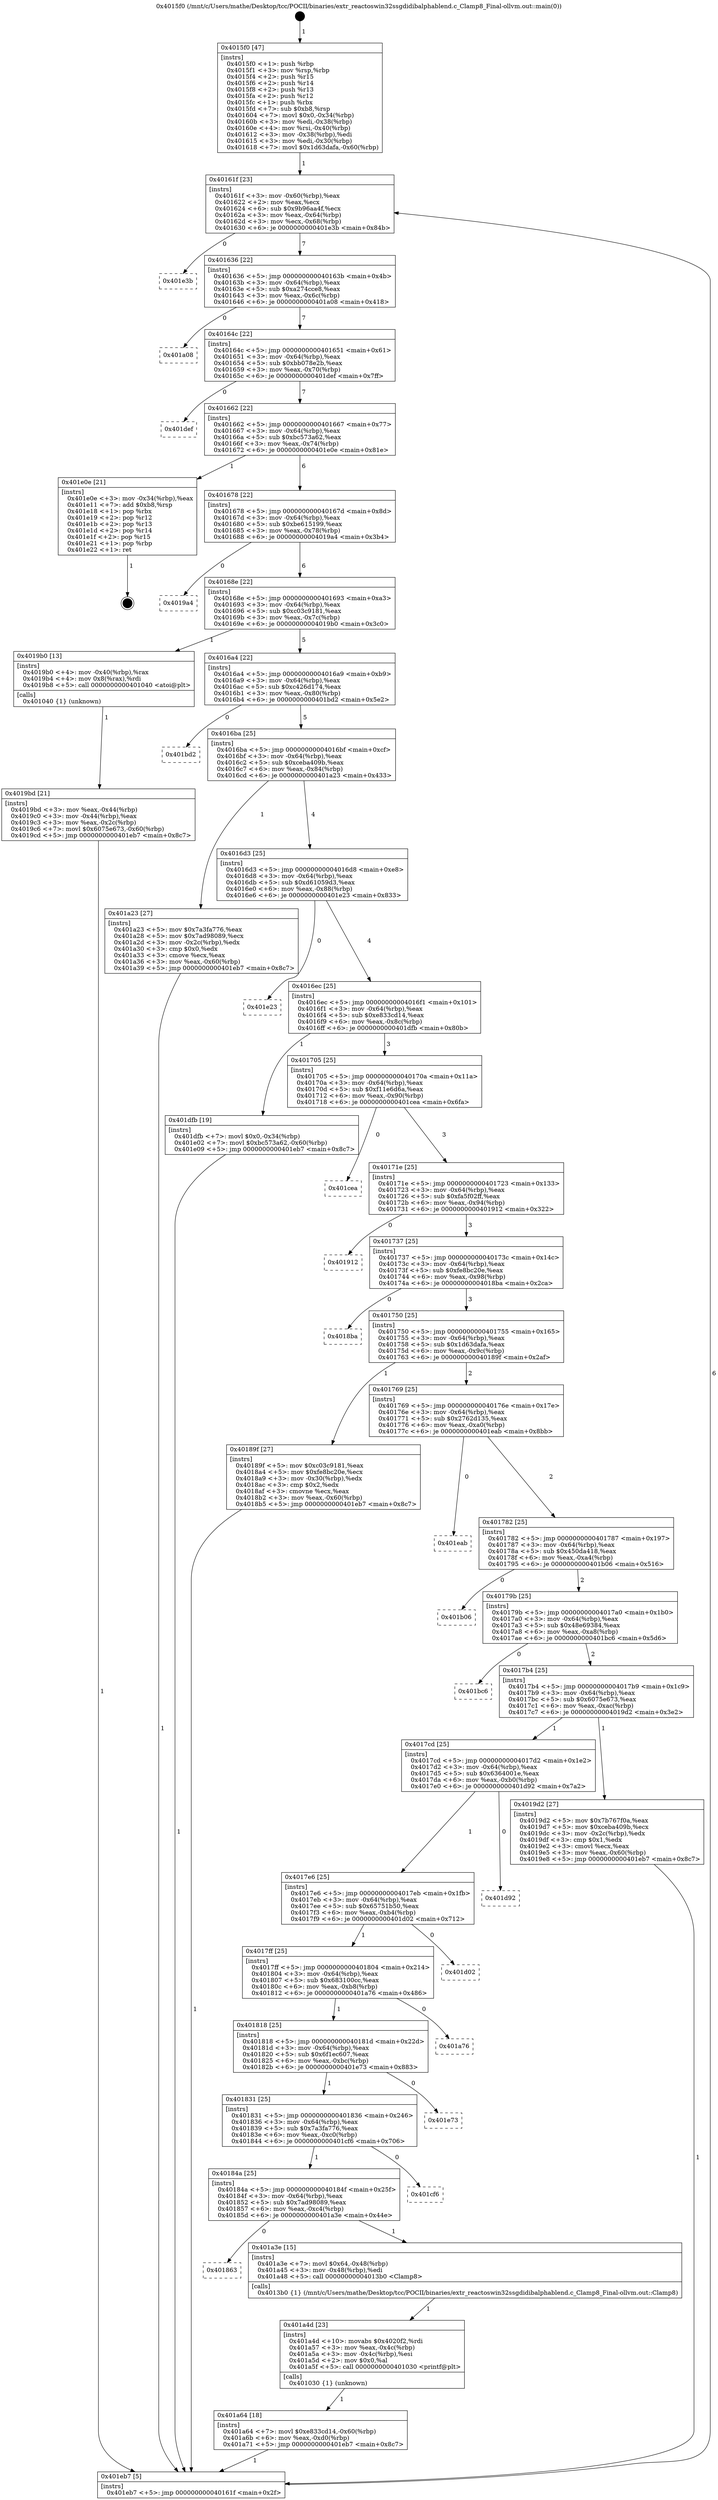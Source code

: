 digraph "0x4015f0" {
  label = "0x4015f0 (/mnt/c/Users/mathe/Desktop/tcc/POCII/binaries/extr_reactoswin32ssgdidibalphablend.c_Clamp8_Final-ollvm.out::main(0))"
  labelloc = "t"
  node[shape=record]

  Entry [label="",width=0.3,height=0.3,shape=circle,fillcolor=black,style=filled]
  "0x40161f" [label="{
     0x40161f [23]\l
     | [instrs]\l
     &nbsp;&nbsp;0x40161f \<+3\>: mov -0x60(%rbp),%eax\l
     &nbsp;&nbsp;0x401622 \<+2\>: mov %eax,%ecx\l
     &nbsp;&nbsp;0x401624 \<+6\>: sub $0x9b96aa4f,%ecx\l
     &nbsp;&nbsp;0x40162a \<+3\>: mov %eax,-0x64(%rbp)\l
     &nbsp;&nbsp;0x40162d \<+3\>: mov %ecx,-0x68(%rbp)\l
     &nbsp;&nbsp;0x401630 \<+6\>: je 0000000000401e3b \<main+0x84b\>\l
  }"]
  "0x401e3b" [label="{
     0x401e3b\l
  }", style=dashed]
  "0x401636" [label="{
     0x401636 [22]\l
     | [instrs]\l
     &nbsp;&nbsp;0x401636 \<+5\>: jmp 000000000040163b \<main+0x4b\>\l
     &nbsp;&nbsp;0x40163b \<+3\>: mov -0x64(%rbp),%eax\l
     &nbsp;&nbsp;0x40163e \<+5\>: sub $0xa274cce8,%eax\l
     &nbsp;&nbsp;0x401643 \<+3\>: mov %eax,-0x6c(%rbp)\l
     &nbsp;&nbsp;0x401646 \<+6\>: je 0000000000401a08 \<main+0x418\>\l
  }"]
  Exit [label="",width=0.3,height=0.3,shape=circle,fillcolor=black,style=filled,peripheries=2]
  "0x401a08" [label="{
     0x401a08\l
  }", style=dashed]
  "0x40164c" [label="{
     0x40164c [22]\l
     | [instrs]\l
     &nbsp;&nbsp;0x40164c \<+5\>: jmp 0000000000401651 \<main+0x61\>\l
     &nbsp;&nbsp;0x401651 \<+3\>: mov -0x64(%rbp),%eax\l
     &nbsp;&nbsp;0x401654 \<+5\>: sub $0xbb078e2b,%eax\l
     &nbsp;&nbsp;0x401659 \<+3\>: mov %eax,-0x70(%rbp)\l
     &nbsp;&nbsp;0x40165c \<+6\>: je 0000000000401def \<main+0x7ff\>\l
  }"]
  "0x401a64" [label="{
     0x401a64 [18]\l
     | [instrs]\l
     &nbsp;&nbsp;0x401a64 \<+7\>: movl $0xe833cd14,-0x60(%rbp)\l
     &nbsp;&nbsp;0x401a6b \<+6\>: mov %eax,-0xd0(%rbp)\l
     &nbsp;&nbsp;0x401a71 \<+5\>: jmp 0000000000401eb7 \<main+0x8c7\>\l
  }"]
  "0x401def" [label="{
     0x401def\l
  }", style=dashed]
  "0x401662" [label="{
     0x401662 [22]\l
     | [instrs]\l
     &nbsp;&nbsp;0x401662 \<+5\>: jmp 0000000000401667 \<main+0x77\>\l
     &nbsp;&nbsp;0x401667 \<+3\>: mov -0x64(%rbp),%eax\l
     &nbsp;&nbsp;0x40166a \<+5\>: sub $0xbc573a62,%eax\l
     &nbsp;&nbsp;0x40166f \<+3\>: mov %eax,-0x74(%rbp)\l
     &nbsp;&nbsp;0x401672 \<+6\>: je 0000000000401e0e \<main+0x81e\>\l
  }"]
  "0x401a4d" [label="{
     0x401a4d [23]\l
     | [instrs]\l
     &nbsp;&nbsp;0x401a4d \<+10\>: movabs $0x4020f2,%rdi\l
     &nbsp;&nbsp;0x401a57 \<+3\>: mov %eax,-0x4c(%rbp)\l
     &nbsp;&nbsp;0x401a5a \<+3\>: mov -0x4c(%rbp),%esi\l
     &nbsp;&nbsp;0x401a5d \<+2\>: mov $0x0,%al\l
     &nbsp;&nbsp;0x401a5f \<+5\>: call 0000000000401030 \<printf@plt\>\l
     | [calls]\l
     &nbsp;&nbsp;0x401030 \{1\} (unknown)\l
  }"]
  "0x401e0e" [label="{
     0x401e0e [21]\l
     | [instrs]\l
     &nbsp;&nbsp;0x401e0e \<+3\>: mov -0x34(%rbp),%eax\l
     &nbsp;&nbsp;0x401e11 \<+7\>: add $0xb8,%rsp\l
     &nbsp;&nbsp;0x401e18 \<+1\>: pop %rbx\l
     &nbsp;&nbsp;0x401e19 \<+2\>: pop %r12\l
     &nbsp;&nbsp;0x401e1b \<+2\>: pop %r13\l
     &nbsp;&nbsp;0x401e1d \<+2\>: pop %r14\l
     &nbsp;&nbsp;0x401e1f \<+2\>: pop %r15\l
     &nbsp;&nbsp;0x401e21 \<+1\>: pop %rbp\l
     &nbsp;&nbsp;0x401e22 \<+1\>: ret\l
  }"]
  "0x401678" [label="{
     0x401678 [22]\l
     | [instrs]\l
     &nbsp;&nbsp;0x401678 \<+5\>: jmp 000000000040167d \<main+0x8d\>\l
     &nbsp;&nbsp;0x40167d \<+3\>: mov -0x64(%rbp),%eax\l
     &nbsp;&nbsp;0x401680 \<+5\>: sub $0xbe615199,%eax\l
     &nbsp;&nbsp;0x401685 \<+3\>: mov %eax,-0x78(%rbp)\l
     &nbsp;&nbsp;0x401688 \<+6\>: je 00000000004019a4 \<main+0x3b4\>\l
  }"]
  "0x401863" [label="{
     0x401863\l
  }", style=dashed]
  "0x4019a4" [label="{
     0x4019a4\l
  }", style=dashed]
  "0x40168e" [label="{
     0x40168e [22]\l
     | [instrs]\l
     &nbsp;&nbsp;0x40168e \<+5\>: jmp 0000000000401693 \<main+0xa3\>\l
     &nbsp;&nbsp;0x401693 \<+3\>: mov -0x64(%rbp),%eax\l
     &nbsp;&nbsp;0x401696 \<+5\>: sub $0xc03c9181,%eax\l
     &nbsp;&nbsp;0x40169b \<+3\>: mov %eax,-0x7c(%rbp)\l
     &nbsp;&nbsp;0x40169e \<+6\>: je 00000000004019b0 \<main+0x3c0\>\l
  }"]
  "0x401a3e" [label="{
     0x401a3e [15]\l
     | [instrs]\l
     &nbsp;&nbsp;0x401a3e \<+7\>: movl $0x64,-0x48(%rbp)\l
     &nbsp;&nbsp;0x401a45 \<+3\>: mov -0x48(%rbp),%edi\l
     &nbsp;&nbsp;0x401a48 \<+5\>: call 00000000004013b0 \<Clamp8\>\l
     | [calls]\l
     &nbsp;&nbsp;0x4013b0 \{1\} (/mnt/c/Users/mathe/Desktop/tcc/POCII/binaries/extr_reactoswin32ssgdidibalphablend.c_Clamp8_Final-ollvm.out::Clamp8)\l
  }"]
  "0x4019b0" [label="{
     0x4019b0 [13]\l
     | [instrs]\l
     &nbsp;&nbsp;0x4019b0 \<+4\>: mov -0x40(%rbp),%rax\l
     &nbsp;&nbsp;0x4019b4 \<+4\>: mov 0x8(%rax),%rdi\l
     &nbsp;&nbsp;0x4019b8 \<+5\>: call 0000000000401040 \<atoi@plt\>\l
     | [calls]\l
     &nbsp;&nbsp;0x401040 \{1\} (unknown)\l
  }"]
  "0x4016a4" [label="{
     0x4016a4 [22]\l
     | [instrs]\l
     &nbsp;&nbsp;0x4016a4 \<+5\>: jmp 00000000004016a9 \<main+0xb9\>\l
     &nbsp;&nbsp;0x4016a9 \<+3\>: mov -0x64(%rbp),%eax\l
     &nbsp;&nbsp;0x4016ac \<+5\>: sub $0xc426d174,%eax\l
     &nbsp;&nbsp;0x4016b1 \<+3\>: mov %eax,-0x80(%rbp)\l
     &nbsp;&nbsp;0x4016b4 \<+6\>: je 0000000000401bd2 \<main+0x5e2\>\l
  }"]
  "0x40184a" [label="{
     0x40184a [25]\l
     | [instrs]\l
     &nbsp;&nbsp;0x40184a \<+5\>: jmp 000000000040184f \<main+0x25f\>\l
     &nbsp;&nbsp;0x40184f \<+3\>: mov -0x64(%rbp),%eax\l
     &nbsp;&nbsp;0x401852 \<+5\>: sub $0x7ad98089,%eax\l
     &nbsp;&nbsp;0x401857 \<+6\>: mov %eax,-0xc4(%rbp)\l
     &nbsp;&nbsp;0x40185d \<+6\>: je 0000000000401a3e \<main+0x44e\>\l
  }"]
  "0x401bd2" [label="{
     0x401bd2\l
  }", style=dashed]
  "0x4016ba" [label="{
     0x4016ba [25]\l
     | [instrs]\l
     &nbsp;&nbsp;0x4016ba \<+5\>: jmp 00000000004016bf \<main+0xcf\>\l
     &nbsp;&nbsp;0x4016bf \<+3\>: mov -0x64(%rbp),%eax\l
     &nbsp;&nbsp;0x4016c2 \<+5\>: sub $0xceba409b,%eax\l
     &nbsp;&nbsp;0x4016c7 \<+6\>: mov %eax,-0x84(%rbp)\l
     &nbsp;&nbsp;0x4016cd \<+6\>: je 0000000000401a23 \<main+0x433\>\l
  }"]
  "0x401cf6" [label="{
     0x401cf6\l
  }", style=dashed]
  "0x401a23" [label="{
     0x401a23 [27]\l
     | [instrs]\l
     &nbsp;&nbsp;0x401a23 \<+5\>: mov $0x7a3fa776,%eax\l
     &nbsp;&nbsp;0x401a28 \<+5\>: mov $0x7ad98089,%ecx\l
     &nbsp;&nbsp;0x401a2d \<+3\>: mov -0x2c(%rbp),%edx\l
     &nbsp;&nbsp;0x401a30 \<+3\>: cmp $0x0,%edx\l
     &nbsp;&nbsp;0x401a33 \<+3\>: cmove %ecx,%eax\l
     &nbsp;&nbsp;0x401a36 \<+3\>: mov %eax,-0x60(%rbp)\l
     &nbsp;&nbsp;0x401a39 \<+5\>: jmp 0000000000401eb7 \<main+0x8c7\>\l
  }"]
  "0x4016d3" [label="{
     0x4016d3 [25]\l
     | [instrs]\l
     &nbsp;&nbsp;0x4016d3 \<+5\>: jmp 00000000004016d8 \<main+0xe8\>\l
     &nbsp;&nbsp;0x4016d8 \<+3\>: mov -0x64(%rbp),%eax\l
     &nbsp;&nbsp;0x4016db \<+5\>: sub $0xd61059d3,%eax\l
     &nbsp;&nbsp;0x4016e0 \<+6\>: mov %eax,-0x88(%rbp)\l
     &nbsp;&nbsp;0x4016e6 \<+6\>: je 0000000000401e23 \<main+0x833\>\l
  }"]
  "0x401831" [label="{
     0x401831 [25]\l
     | [instrs]\l
     &nbsp;&nbsp;0x401831 \<+5\>: jmp 0000000000401836 \<main+0x246\>\l
     &nbsp;&nbsp;0x401836 \<+3\>: mov -0x64(%rbp),%eax\l
     &nbsp;&nbsp;0x401839 \<+5\>: sub $0x7a3fa776,%eax\l
     &nbsp;&nbsp;0x40183e \<+6\>: mov %eax,-0xc0(%rbp)\l
     &nbsp;&nbsp;0x401844 \<+6\>: je 0000000000401cf6 \<main+0x706\>\l
  }"]
  "0x401e23" [label="{
     0x401e23\l
  }", style=dashed]
  "0x4016ec" [label="{
     0x4016ec [25]\l
     | [instrs]\l
     &nbsp;&nbsp;0x4016ec \<+5\>: jmp 00000000004016f1 \<main+0x101\>\l
     &nbsp;&nbsp;0x4016f1 \<+3\>: mov -0x64(%rbp),%eax\l
     &nbsp;&nbsp;0x4016f4 \<+5\>: sub $0xe833cd14,%eax\l
     &nbsp;&nbsp;0x4016f9 \<+6\>: mov %eax,-0x8c(%rbp)\l
     &nbsp;&nbsp;0x4016ff \<+6\>: je 0000000000401dfb \<main+0x80b\>\l
  }"]
  "0x401e73" [label="{
     0x401e73\l
  }", style=dashed]
  "0x401dfb" [label="{
     0x401dfb [19]\l
     | [instrs]\l
     &nbsp;&nbsp;0x401dfb \<+7\>: movl $0x0,-0x34(%rbp)\l
     &nbsp;&nbsp;0x401e02 \<+7\>: movl $0xbc573a62,-0x60(%rbp)\l
     &nbsp;&nbsp;0x401e09 \<+5\>: jmp 0000000000401eb7 \<main+0x8c7\>\l
  }"]
  "0x401705" [label="{
     0x401705 [25]\l
     | [instrs]\l
     &nbsp;&nbsp;0x401705 \<+5\>: jmp 000000000040170a \<main+0x11a\>\l
     &nbsp;&nbsp;0x40170a \<+3\>: mov -0x64(%rbp),%eax\l
     &nbsp;&nbsp;0x40170d \<+5\>: sub $0xf11e6d6a,%eax\l
     &nbsp;&nbsp;0x401712 \<+6\>: mov %eax,-0x90(%rbp)\l
     &nbsp;&nbsp;0x401718 \<+6\>: je 0000000000401cea \<main+0x6fa\>\l
  }"]
  "0x401818" [label="{
     0x401818 [25]\l
     | [instrs]\l
     &nbsp;&nbsp;0x401818 \<+5\>: jmp 000000000040181d \<main+0x22d\>\l
     &nbsp;&nbsp;0x40181d \<+3\>: mov -0x64(%rbp),%eax\l
     &nbsp;&nbsp;0x401820 \<+5\>: sub $0x6f1ec607,%eax\l
     &nbsp;&nbsp;0x401825 \<+6\>: mov %eax,-0xbc(%rbp)\l
     &nbsp;&nbsp;0x40182b \<+6\>: je 0000000000401e73 \<main+0x883\>\l
  }"]
  "0x401cea" [label="{
     0x401cea\l
  }", style=dashed]
  "0x40171e" [label="{
     0x40171e [25]\l
     | [instrs]\l
     &nbsp;&nbsp;0x40171e \<+5\>: jmp 0000000000401723 \<main+0x133\>\l
     &nbsp;&nbsp;0x401723 \<+3\>: mov -0x64(%rbp),%eax\l
     &nbsp;&nbsp;0x401726 \<+5\>: sub $0xfa5f02ff,%eax\l
     &nbsp;&nbsp;0x40172b \<+6\>: mov %eax,-0x94(%rbp)\l
     &nbsp;&nbsp;0x401731 \<+6\>: je 0000000000401912 \<main+0x322\>\l
  }"]
  "0x401a76" [label="{
     0x401a76\l
  }", style=dashed]
  "0x401912" [label="{
     0x401912\l
  }", style=dashed]
  "0x401737" [label="{
     0x401737 [25]\l
     | [instrs]\l
     &nbsp;&nbsp;0x401737 \<+5\>: jmp 000000000040173c \<main+0x14c\>\l
     &nbsp;&nbsp;0x40173c \<+3\>: mov -0x64(%rbp),%eax\l
     &nbsp;&nbsp;0x40173f \<+5\>: sub $0xfe8bc20e,%eax\l
     &nbsp;&nbsp;0x401744 \<+6\>: mov %eax,-0x98(%rbp)\l
     &nbsp;&nbsp;0x40174a \<+6\>: je 00000000004018ba \<main+0x2ca\>\l
  }"]
  "0x4017ff" [label="{
     0x4017ff [25]\l
     | [instrs]\l
     &nbsp;&nbsp;0x4017ff \<+5\>: jmp 0000000000401804 \<main+0x214\>\l
     &nbsp;&nbsp;0x401804 \<+3\>: mov -0x64(%rbp),%eax\l
     &nbsp;&nbsp;0x401807 \<+5\>: sub $0x683100cc,%eax\l
     &nbsp;&nbsp;0x40180c \<+6\>: mov %eax,-0xb8(%rbp)\l
     &nbsp;&nbsp;0x401812 \<+6\>: je 0000000000401a76 \<main+0x486\>\l
  }"]
  "0x4018ba" [label="{
     0x4018ba\l
  }", style=dashed]
  "0x401750" [label="{
     0x401750 [25]\l
     | [instrs]\l
     &nbsp;&nbsp;0x401750 \<+5\>: jmp 0000000000401755 \<main+0x165\>\l
     &nbsp;&nbsp;0x401755 \<+3\>: mov -0x64(%rbp),%eax\l
     &nbsp;&nbsp;0x401758 \<+5\>: sub $0x1d63dafa,%eax\l
     &nbsp;&nbsp;0x40175d \<+6\>: mov %eax,-0x9c(%rbp)\l
     &nbsp;&nbsp;0x401763 \<+6\>: je 000000000040189f \<main+0x2af\>\l
  }"]
  "0x401d02" [label="{
     0x401d02\l
  }", style=dashed]
  "0x40189f" [label="{
     0x40189f [27]\l
     | [instrs]\l
     &nbsp;&nbsp;0x40189f \<+5\>: mov $0xc03c9181,%eax\l
     &nbsp;&nbsp;0x4018a4 \<+5\>: mov $0xfe8bc20e,%ecx\l
     &nbsp;&nbsp;0x4018a9 \<+3\>: mov -0x30(%rbp),%edx\l
     &nbsp;&nbsp;0x4018ac \<+3\>: cmp $0x2,%edx\l
     &nbsp;&nbsp;0x4018af \<+3\>: cmovne %ecx,%eax\l
     &nbsp;&nbsp;0x4018b2 \<+3\>: mov %eax,-0x60(%rbp)\l
     &nbsp;&nbsp;0x4018b5 \<+5\>: jmp 0000000000401eb7 \<main+0x8c7\>\l
  }"]
  "0x401769" [label="{
     0x401769 [25]\l
     | [instrs]\l
     &nbsp;&nbsp;0x401769 \<+5\>: jmp 000000000040176e \<main+0x17e\>\l
     &nbsp;&nbsp;0x40176e \<+3\>: mov -0x64(%rbp),%eax\l
     &nbsp;&nbsp;0x401771 \<+5\>: sub $0x2762d135,%eax\l
     &nbsp;&nbsp;0x401776 \<+6\>: mov %eax,-0xa0(%rbp)\l
     &nbsp;&nbsp;0x40177c \<+6\>: je 0000000000401eab \<main+0x8bb\>\l
  }"]
  "0x401eb7" [label="{
     0x401eb7 [5]\l
     | [instrs]\l
     &nbsp;&nbsp;0x401eb7 \<+5\>: jmp 000000000040161f \<main+0x2f\>\l
  }"]
  "0x4015f0" [label="{
     0x4015f0 [47]\l
     | [instrs]\l
     &nbsp;&nbsp;0x4015f0 \<+1\>: push %rbp\l
     &nbsp;&nbsp;0x4015f1 \<+3\>: mov %rsp,%rbp\l
     &nbsp;&nbsp;0x4015f4 \<+2\>: push %r15\l
     &nbsp;&nbsp;0x4015f6 \<+2\>: push %r14\l
     &nbsp;&nbsp;0x4015f8 \<+2\>: push %r13\l
     &nbsp;&nbsp;0x4015fa \<+2\>: push %r12\l
     &nbsp;&nbsp;0x4015fc \<+1\>: push %rbx\l
     &nbsp;&nbsp;0x4015fd \<+7\>: sub $0xb8,%rsp\l
     &nbsp;&nbsp;0x401604 \<+7\>: movl $0x0,-0x34(%rbp)\l
     &nbsp;&nbsp;0x40160b \<+3\>: mov %edi,-0x38(%rbp)\l
     &nbsp;&nbsp;0x40160e \<+4\>: mov %rsi,-0x40(%rbp)\l
     &nbsp;&nbsp;0x401612 \<+3\>: mov -0x38(%rbp),%edi\l
     &nbsp;&nbsp;0x401615 \<+3\>: mov %edi,-0x30(%rbp)\l
     &nbsp;&nbsp;0x401618 \<+7\>: movl $0x1d63dafa,-0x60(%rbp)\l
  }"]
  "0x4019bd" [label="{
     0x4019bd [21]\l
     | [instrs]\l
     &nbsp;&nbsp;0x4019bd \<+3\>: mov %eax,-0x44(%rbp)\l
     &nbsp;&nbsp;0x4019c0 \<+3\>: mov -0x44(%rbp),%eax\l
     &nbsp;&nbsp;0x4019c3 \<+3\>: mov %eax,-0x2c(%rbp)\l
     &nbsp;&nbsp;0x4019c6 \<+7\>: movl $0x6075e673,-0x60(%rbp)\l
     &nbsp;&nbsp;0x4019cd \<+5\>: jmp 0000000000401eb7 \<main+0x8c7\>\l
  }"]
  "0x4017e6" [label="{
     0x4017e6 [25]\l
     | [instrs]\l
     &nbsp;&nbsp;0x4017e6 \<+5\>: jmp 00000000004017eb \<main+0x1fb\>\l
     &nbsp;&nbsp;0x4017eb \<+3\>: mov -0x64(%rbp),%eax\l
     &nbsp;&nbsp;0x4017ee \<+5\>: sub $0x65751b50,%eax\l
     &nbsp;&nbsp;0x4017f3 \<+6\>: mov %eax,-0xb4(%rbp)\l
     &nbsp;&nbsp;0x4017f9 \<+6\>: je 0000000000401d02 \<main+0x712\>\l
  }"]
  "0x401eab" [label="{
     0x401eab\l
  }", style=dashed]
  "0x401782" [label="{
     0x401782 [25]\l
     | [instrs]\l
     &nbsp;&nbsp;0x401782 \<+5\>: jmp 0000000000401787 \<main+0x197\>\l
     &nbsp;&nbsp;0x401787 \<+3\>: mov -0x64(%rbp),%eax\l
     &nbsp;&nbsp;0x40178a \<+5\>: sub $0x450da418,%eax\l
     &nbsp;&nbsp;0x40178f \<+6\>: mov %eax,-0xa4(%rbp)\l
     &nbsp;&nbsp;0x401795 \<+6\>: je 0000000000401b06 \<main+0x516\>\l
  }"]
  "0x401d92" [label="{
     0x401d92\l
  }", style=dashed]
  "0x401b06" [label="{
     0x401b06\l
  }", style=dashed]
  "0x40179b" [label="{
     0x40179b [25]\l
     | [instrs]\l
     &nbsp;&nbsp;0x40179b \<+5\>: jmp 00000000004017a0 \<main+0x1b0\>\l
     &nbsp;&nbsp;0x4017a0 \<+3\>: mov -0x64(%rbp),%eax\l
     &nbsp;&nbsp;0x4017a3 \<+5\>: sub $0x48e69384,%eax\l
     &nbsp;&nbsp;0x4017a8 \<+6\>: mov %eax,-0xa8(%rbp)\l
     &nbsp;&nbsp;0x4017ae \<+6\>: je 0000000000401bc6 \<main+0x5d6\>\l
  }"]
  "0x4017cd" [label="{
     0x4017cd [25]\l
     | [instrs]\l
     &nbsp;&nbsp;0x4017cd \<+5\>: jmp 00000000004017d2 \<main+0x1e2\>\l
     &nbsp;&nbsp;0x4017d2 \<+3\>: mov -0x64(%rbp),%eax\l
     &nbsp;&nbsp;0x4017d5 \<+5\>: sub $0x6364001e,%eax\l
     &nbsp;&nbsp;0x4017da \<+6\>: mov %eax,-0xb0(%rbp)\l
     &nbsp;&nbsp;0x4017e0 \<+6\>: je 0000000000401d92 \<main+0x7a2\>\l
  }"]
  "0x401bc6" [label="{
     0x401bc6\l
  }", style=dashed]
  "0x4017b4" [label="{
     0x4017b4 [25]\l
     | [instrs]\l
     &nbsp;&nbsp;0x4017b4 \<+5\>: jmp 00000000004017b9 \<main+0x1c9\>\l
     &nbsp;&nbsp;0x4017b9 \<+3\>: mov -0x64(%rbp),%eax\l
     &nbsp;&nbsp;0x4017bc \<+5\>: sub $0x6075e673,%eax\l
     &nbsp;&nbsp;0x4017c1 \<+6\>: mov %eax,-0xac(%rbp)\l
     &nbsp;&nbsp;0x4017c7 \<+6\>: je 00000000004019d2 \<main+0x3e2\>\l
  }"]
  "0x4019d2" [label="{
     0x4019d2 [27]\l
     | [instrs]\l
     &nbsp;&nbsp;0x4019d2 \<+5\>: mov $0x7b767f0a,%eax\l
     &nbsp;&nbsp;0x4019d7 \<+5\>: mov $0xceba409b,%ecx\l
     &nbsp;&nbsp;0x4019dc \<+3\>: mov -0x2c(%rbp),%edx\l
     &nbsp;&nbsp;0x4019df \<+3\>: cmp $0x1,%edx\l
     &nbsp;&nbsp;0x4019e2 \<+3\>: cmovl %ecx,%eax\l
     &nbsp;&nbsp;0x4019e5 \<+3\>: mov %eax,-0x60(%rbp)\l
     &nbsp;&nbsp;0x4019e8 \<+5\>: jmp 0000000000401eb7 \<main+0x8c7\>\l
  }"]
  Entry -> "0x4015f0" [label=" 1"]
  "0x40161f" -> "0x401e3b" [label=" 0"]
  "0x40161f" -> "0x401636" [label=" 7"]
  "0x401e0e" -> Exit [label=" 1"]
  "0x401636" -> "0x401a08" [label=" 0"]
  "0x401636" -> "0x40164c" [label=" 7"]
  "0x401dfb" -> "0x401eb7" [label=" 1"]
  "0x40164c" -> "0x401def" [label=" 0"]
  "0x40164c" -> "0x401662" [label=" 7"]
  "0x401a64" -> "0x401eb7" [label=" 1"]
  "0x401662" -> "0x401e0e" [label=" 1"]
  "0x401662" -> "0x401678" [label=" 6"]
  "0x401a4d" -> "0x401a64" [label=" 1"]
  "0x401678" -> "0x4019a4" [label=" 0"]
  "0x401678" -> "0x40168e" [label=" 6"]
  "0x401a3e" -> "0x401a4d" [label=" 1"]
  "0x40168e" -> "0x4019b0" [label=" 1"]
  "0x40168e" -> "0x4016a4" [label=" 5"]
  "0x40184a" -> "0x401863" [label=" 0"]
  "0x4016a4" -> "0x401bd2" [label=" 0"]
  "0x4016a4" -> "0x4016ba" [label=" 5"]
  "0x40184a" -> "0x401a3e" [label=" 1"]
  "0x4016ba" -> "0x401a23" [label=" 1"]
  "0x4016ba" -> "0x4016d3" [label=" 4"]
  "0x401831" -> "0x40184a" [label=" 1"]
  "0x4016d3" -> "0x401e23" [label=" 0"]
  "0x4016d3" -> "0x4016ec" [label=" 4"]
  "0x401831" -> "0x401cf6" [label=" 0"]
  "0x4016ec" -> "0x401dfb" [label=" 1"]
  "0x4016ec" -> "0x401705" [label=" 3"]
  "0x401818" -> "0x401831" [label=" 1"]
  "0x401705" -> "0x401cea" [label=" 0"]
  "0x401705" -> "0x40171e" [label=" 3"]
  "0x401818" -> "0x401e73" [label=" 0"]
  "0x40171e" -> "0x401912" [label=" 0"]
  "0x40171e" -> "0x401737" [label=" 3"]
  "0x4017ff" -> "0x401818" [label=" 1"]
  "0x401737" -> "0x4018ba" [label=" 0"]
  "0x401737" -> "0x401750" [label=" 3"]
  "0x4017ff" -> "0x401a76" [label=" 0"]
  "0x401750" -> "0x40189f" [label=" 1"]
  "0x401750" -> "0x401769" [label=" 2"]
  "0x40189f" -> "0x401eb7" [label=" 1"]
  "0x4015f0" -> "0x40161f" [label=" 1"]
  "0x401eb7" -> "0x40161f" [label=" 6"]
  "0x4019b0" -> "0x4019bd" [label=" 1"]
  "0x4019bd" -> "0x401eb7" [label=" 1"]
  "0x4017e6" -> "0x4017ff" [label=" 1"]
  "0x401769" -> "0x401eab" [label=" 0"]
  "0x401769" -> "0x401782" [label=" 2"]
  "0x4017e6" -> "0x401d02" [label=" 0"]
  "0x401782" -> "0x401b06" [label=" 0"]
  "0x401782" -> "0x40179b" [label=" 2"]
  "0x4017cd" -> "0x4017e6" [label=" 1"]
  "0x40179b" -> "0x401bc6" [label=" 0"]
  "0x40179b" -> "0x4017b4" [label=" 2"]
  "0x4017cd" -> "0x401d92" [label=" 0"]
  "0x4017b4" -> "0x4019d2" [label=" 1"]
  "0x4017b4" -> "0x4017cd" [label=" 1"]
  "0x4019d2" -> "0x401eb7" [label=" 1"]
  "0x401a23" -> "0x401eb7" [label=" 1"]
}
